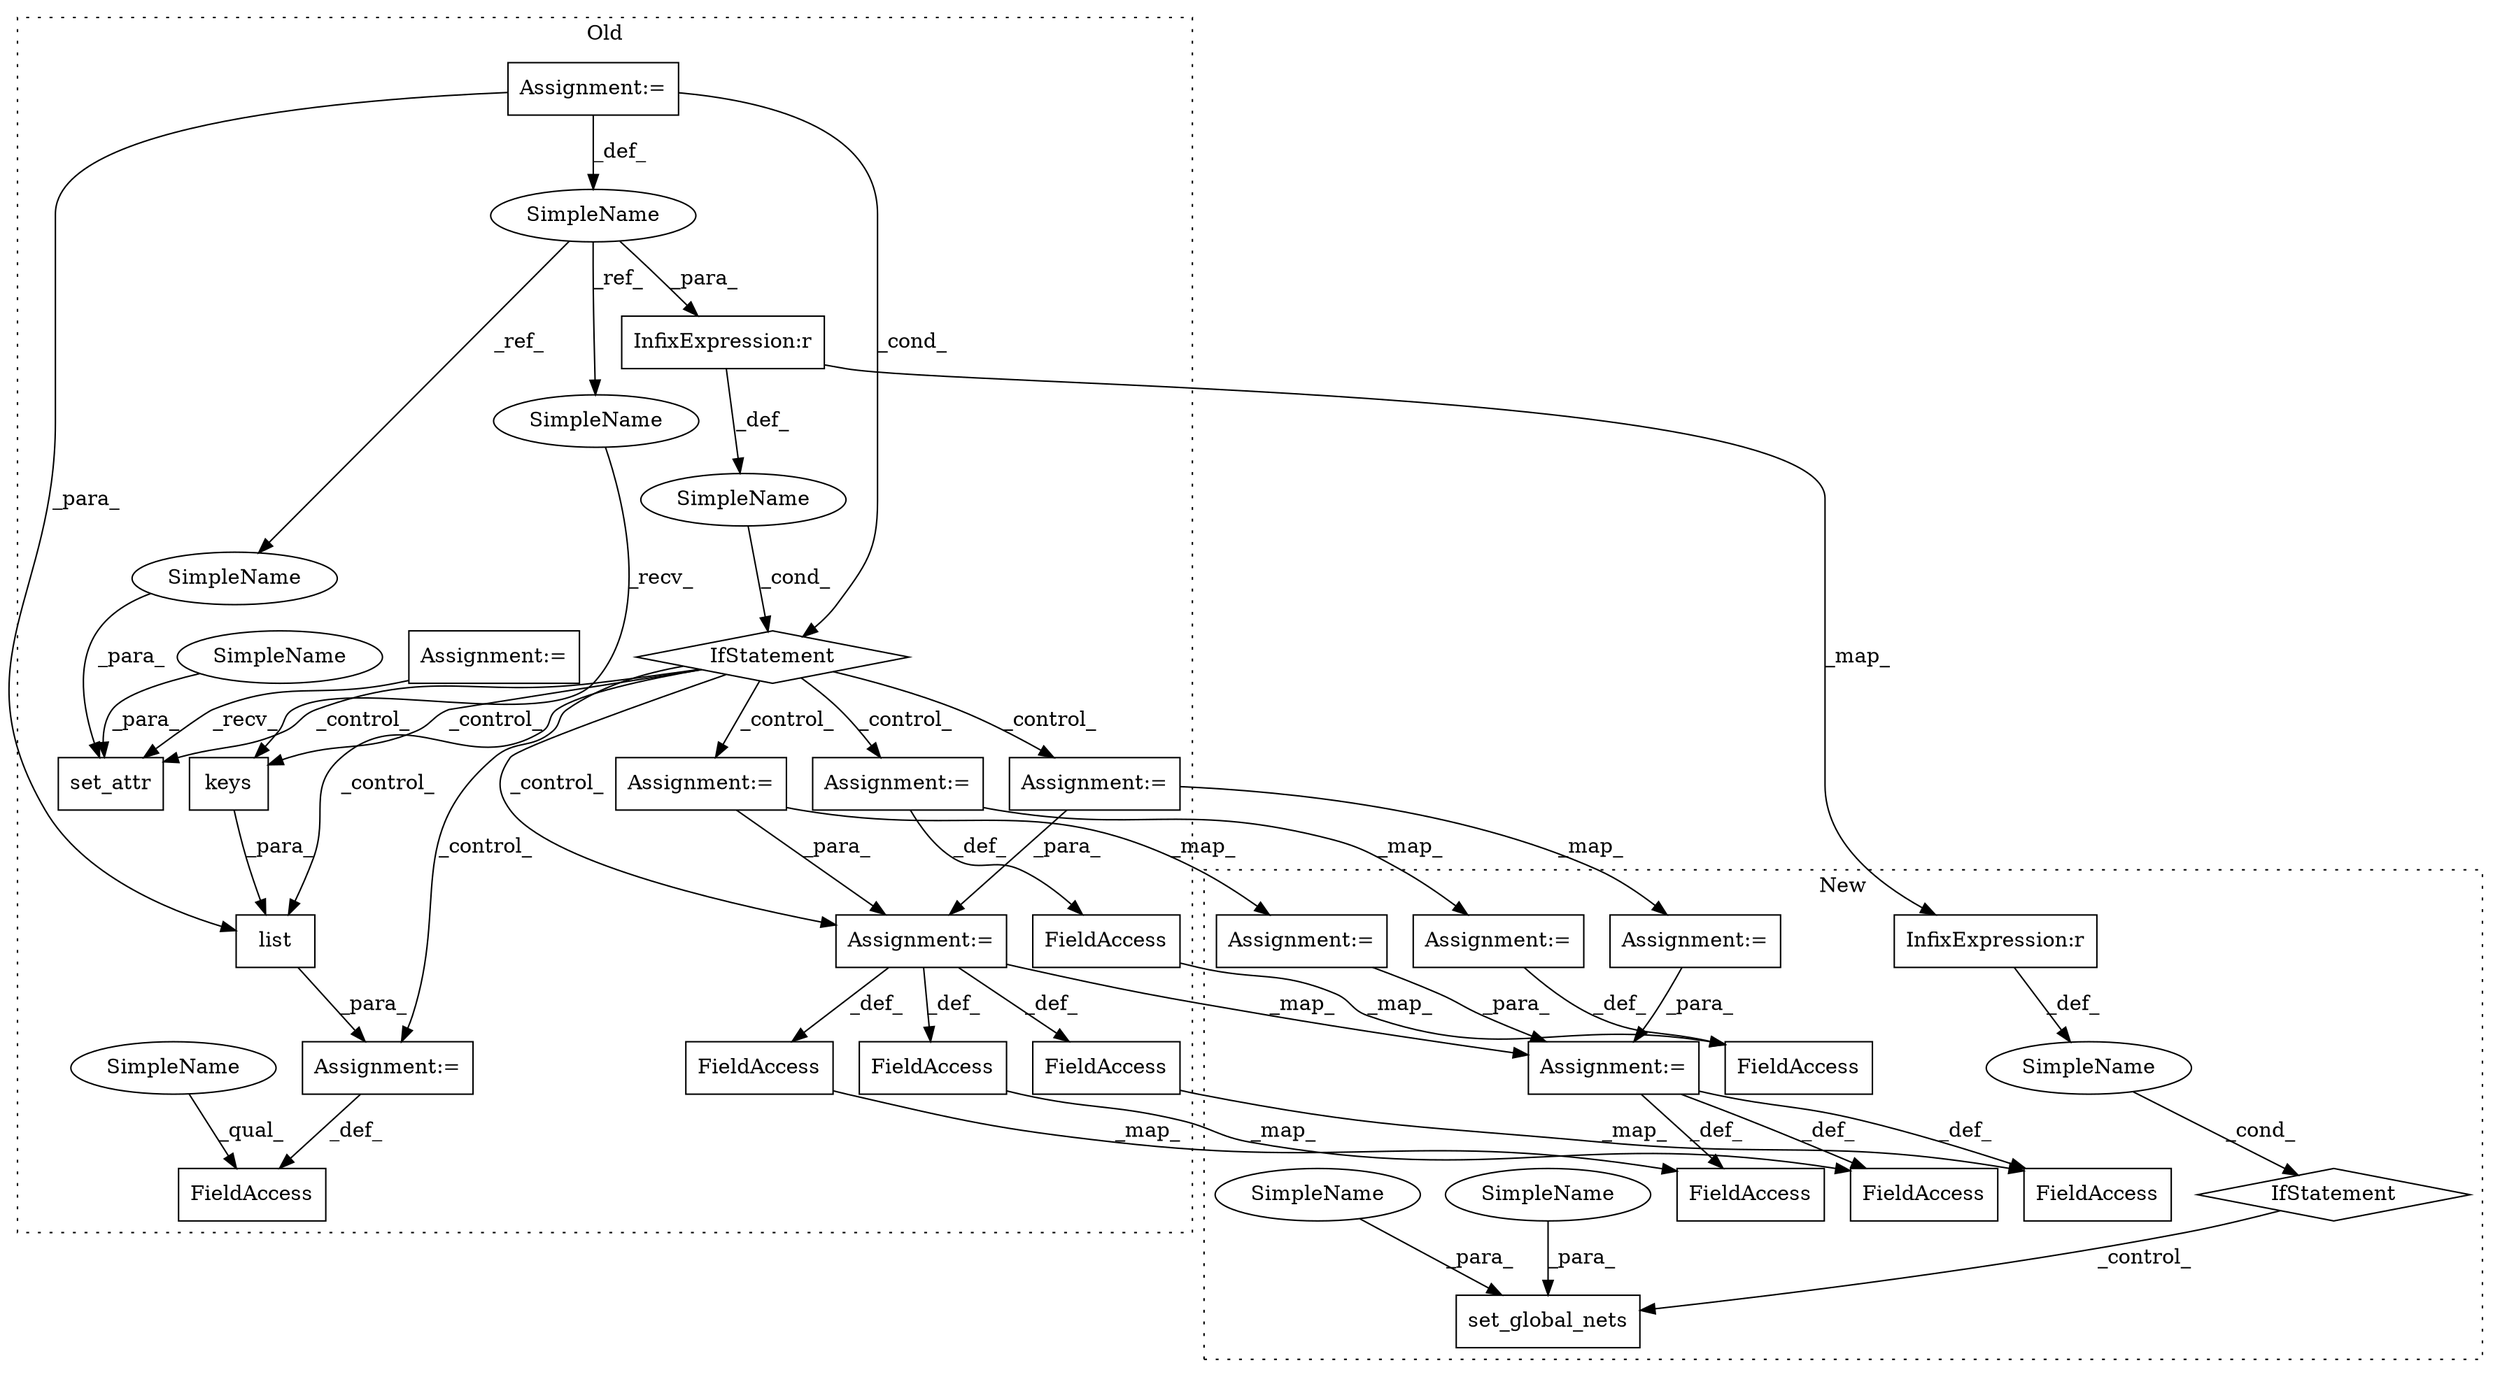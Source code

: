 digraph G {
subgraph cluster0 {
1 [label="set_attr" a="32" s="1687,1712" l="9,1" shape="box"];
3 [label="SimpleName" a="42" s="" l="" shape="ellipse"];
4 [label="keys" a="32" s="1753" l="6" shape="box"];
6 [label="InfixExpression:r" a="27" s="1421" l="4" shape="box"];
7 [label="FieldAccess" a="22" s="1721" l="14" shape="box"];
10 [label="IfStatement" a="25" s="1406,1429" l="4,2" shape="diamond"];
11 [label="SimpleName" a="42" s="1317" l="11" shape="ellipse"];
12 [label="list" a="32" s="1736,1759" l="5,1" shape="box"];
13 [label="Assignment:=" a="7" s="1303" l="4" shape="box"];
14 [label="Assignment:=" a="7" s="1735" l="1" shape="box"];
15 [label="Assignment:=" a="7" s="1317" l="11" shape="box"];
17 [label="FieldAccess" a="22" s="1571" l="8" shape="box"];
19 [label="Assignment:=" a="7" s="1579" l="1" shape="box"];
20 [label="FieldAccess" a="22" s="1772" l="10" shape="box"];
22 [label="FieldAccess" a="22" s="1626" l="14" shape="box"];
25 [label="Assignment:=" a="7" s="1640" l="1" shape="box"];
27 [label="FieldAccess" a="22" s="1837" l="17" shape="box"];
29 [label="Assignment:=" a="7" s="1480" l="1" shape="box"];
31 [label="Assignment:=" a="7" s="1445" l="1" shape="box"];
32 [label="SimpleName" a="42" s="1721" l="4" shape="ellipse"];
33 [label="SimpleName" a="42" s="1696" l="4" shape="ellipse"];
34 [label="SimpleName" a="42" s="1741" l="11" shape="ellipse"];
35 [label="SimpleName" a="42" s="1701" l="11" shape="ellipse"];
label = "Old";
style="dotted";
}
subgraph cluster1 {
2 [label="set_global_nets" a="32" s="1782,1814" l="16,1" shape="box"];
5 [label="InfixExpression:r" a="27" s="1755" l="4" shape="box"];
8 [label="SimpleName" a="42" s="" l="" shape="ellipse"];
9 [label="IfStatement" a="25" s="1740,1763" l="4,2" shape="diamond"];
16 [label="FieldAccess" a="22" s="1494" l="8" shape="box"];
18 [label="Assignment:=" a="7" s="1502" l="1" shape="box"];
21 [label="FieldAccess" a="22" s="1587" l="10" shape="box"];
23 [label="FieldAccess" a="22" s="1547" l="14" shape="box"];
24 [label="Assignment:=" a="7" s="1561" l="1" shape="box"];
26 [label="FieldAccess" a="22" s="1652" l="17" shape="box"];
28 [label="Assignment:=" a="7" s="1407" l="1" shape="box"];
30 [label="Assignment:=" a="7" s="1374" l="1" shape="box"];
36 [label="SimpleName" a="42" s="1798" l="4" shape="ellipse"];
37 [label="SimpleName" a="42" s="1803" l="11" shape="ellipse"];
label = "New";
style="dotted";
}
3 -> 10 [label="_cond_"];
4 -> 12 [label="_para_"];
5 -> 8 [label="_def_"];
6 -> 5 [label="_map_"];
6 -> 3 [label="_def_"];
8 -> 9 [label="_cond_"];
9 -> 2 [label="_control_"];
10 -> 19 [label="_control_"];
10 -> 25 [label="_control_"];
10 -> 1 [label="_control_"];
10 -> 12 [label="_control_"];
10 -> 14 [label="_control_"];
10 -> 31 [label="_control_"];
10 -> 29 [label="_control_"];
10 -> 4 [label="_control_"];
11 -> 34 [label="_ref_"];
11 -> 6 [label="_para_"];
11 -> 35 [label="_ref_"];
12 -> 14 [label="_para_"];
13 -> 1 [label="_recv_"];
14 -> 7 [label="_def_"];
15 -> 10 [label="_cond_"];
15 -> 12 [label="_para_"];
15 -> 11 [label="_def_"];
17 -> 16 [label="_map_"];
18 -> 16 [label="_def_"];
18 -> 21 [label="_def_"];
18 -> 26 [label="_def_"];
19 -> 18 [label="_map_"];
19 -> 20 [label="_def_"];
19 -> 17 [label="_def_"];
19 -> 27 [label="_def_"];
20 -> 21 [label="_map_"];
22 -> 23 [label="_map_"];
24 -> 23 [label="_def_"];
25 -> 24 [label="_map_"];
25 -> 22 [label="_def_"];
27 -> 26 [label="_map_"];
28 -> 18 [label="_para_"];
29 -> 28 [label="_map_"];
29 -> 19 [label="_para_"];
30 -> 18 [label="_para_"];
31 -> 19 [label="_para_"];
31 -> 30 [label="_map_"];
32 -> 7 [label="_qual_"];
33 -> 1 [label="_para_"];
34 -> 4 [label="_recv_"];
35 -> 1 [label="_para_"];
36 -> 2 [label="_para_"];
37 -> 2 [label="_para_"];
}